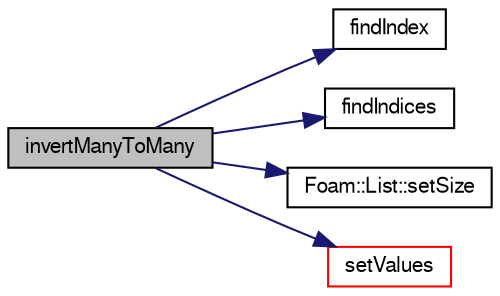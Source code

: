 digraph "invertManyToMany"
{
  bgcolor="transparent";
  edge [fontname="FreeSans",fontsize="10",labelfontname="FreeSans",labelfontsize="10"];
  node [fontname="FreeSans",fontsize="10",shape=record];
  rankdir="LR";
  Node10306 [label="invertManyToMany",height=0.2,width=0.4,color="black", fillcolor="grey75", style="filled", fontcolor="black"];
  Node10306 -> Node10307 [color="midnightblue",fontsize="10",style="solid",fontname="FreeSans"];
  Node10307 [label="findIndex",height=0.2,width=0.4,color="black",URL="$a21124.html#ac16695f83f370df159eed19f92d095fb",tooltip="Find first occurence of given element and return index,. "];
  Node10306 -> Node10308 [color="midnightblue",fontsize="10",style="solid",fontname="FreeSans"];
  Node10308 [label="findIndices",height=0.2,width=0.4,color="black",URL="$a21124.html#a397299eb3cd05ecb81797e7109e2f0b9",tooltip="Find all occurences of given element. Linear search. "];
  Node10306 -> Node10309 [color="midnightblue",fontsize="10",style="solid",fontname="FreeSans"];
  Node10309 [label="Foam::List::setSize",height=0.2,width=0.4,color="black",URL="$a25694.html#aedb985ffeaf1bdbfeccc2a8730405703",tooltip="Reset size of List. "];
  Node10306 -> Node10310 [color="midnightblue",fontsize="10",style="solid",fontname="FreeSans"];
  Node10310 [label="setValues",height=0.2,width=0.4,color="red",URL="$a21124.html#ae209b3d2de1e56b66cdbba2e9d35c86c",tooltip="Opposite of findIndices: set values at indices to given value. "];
}
